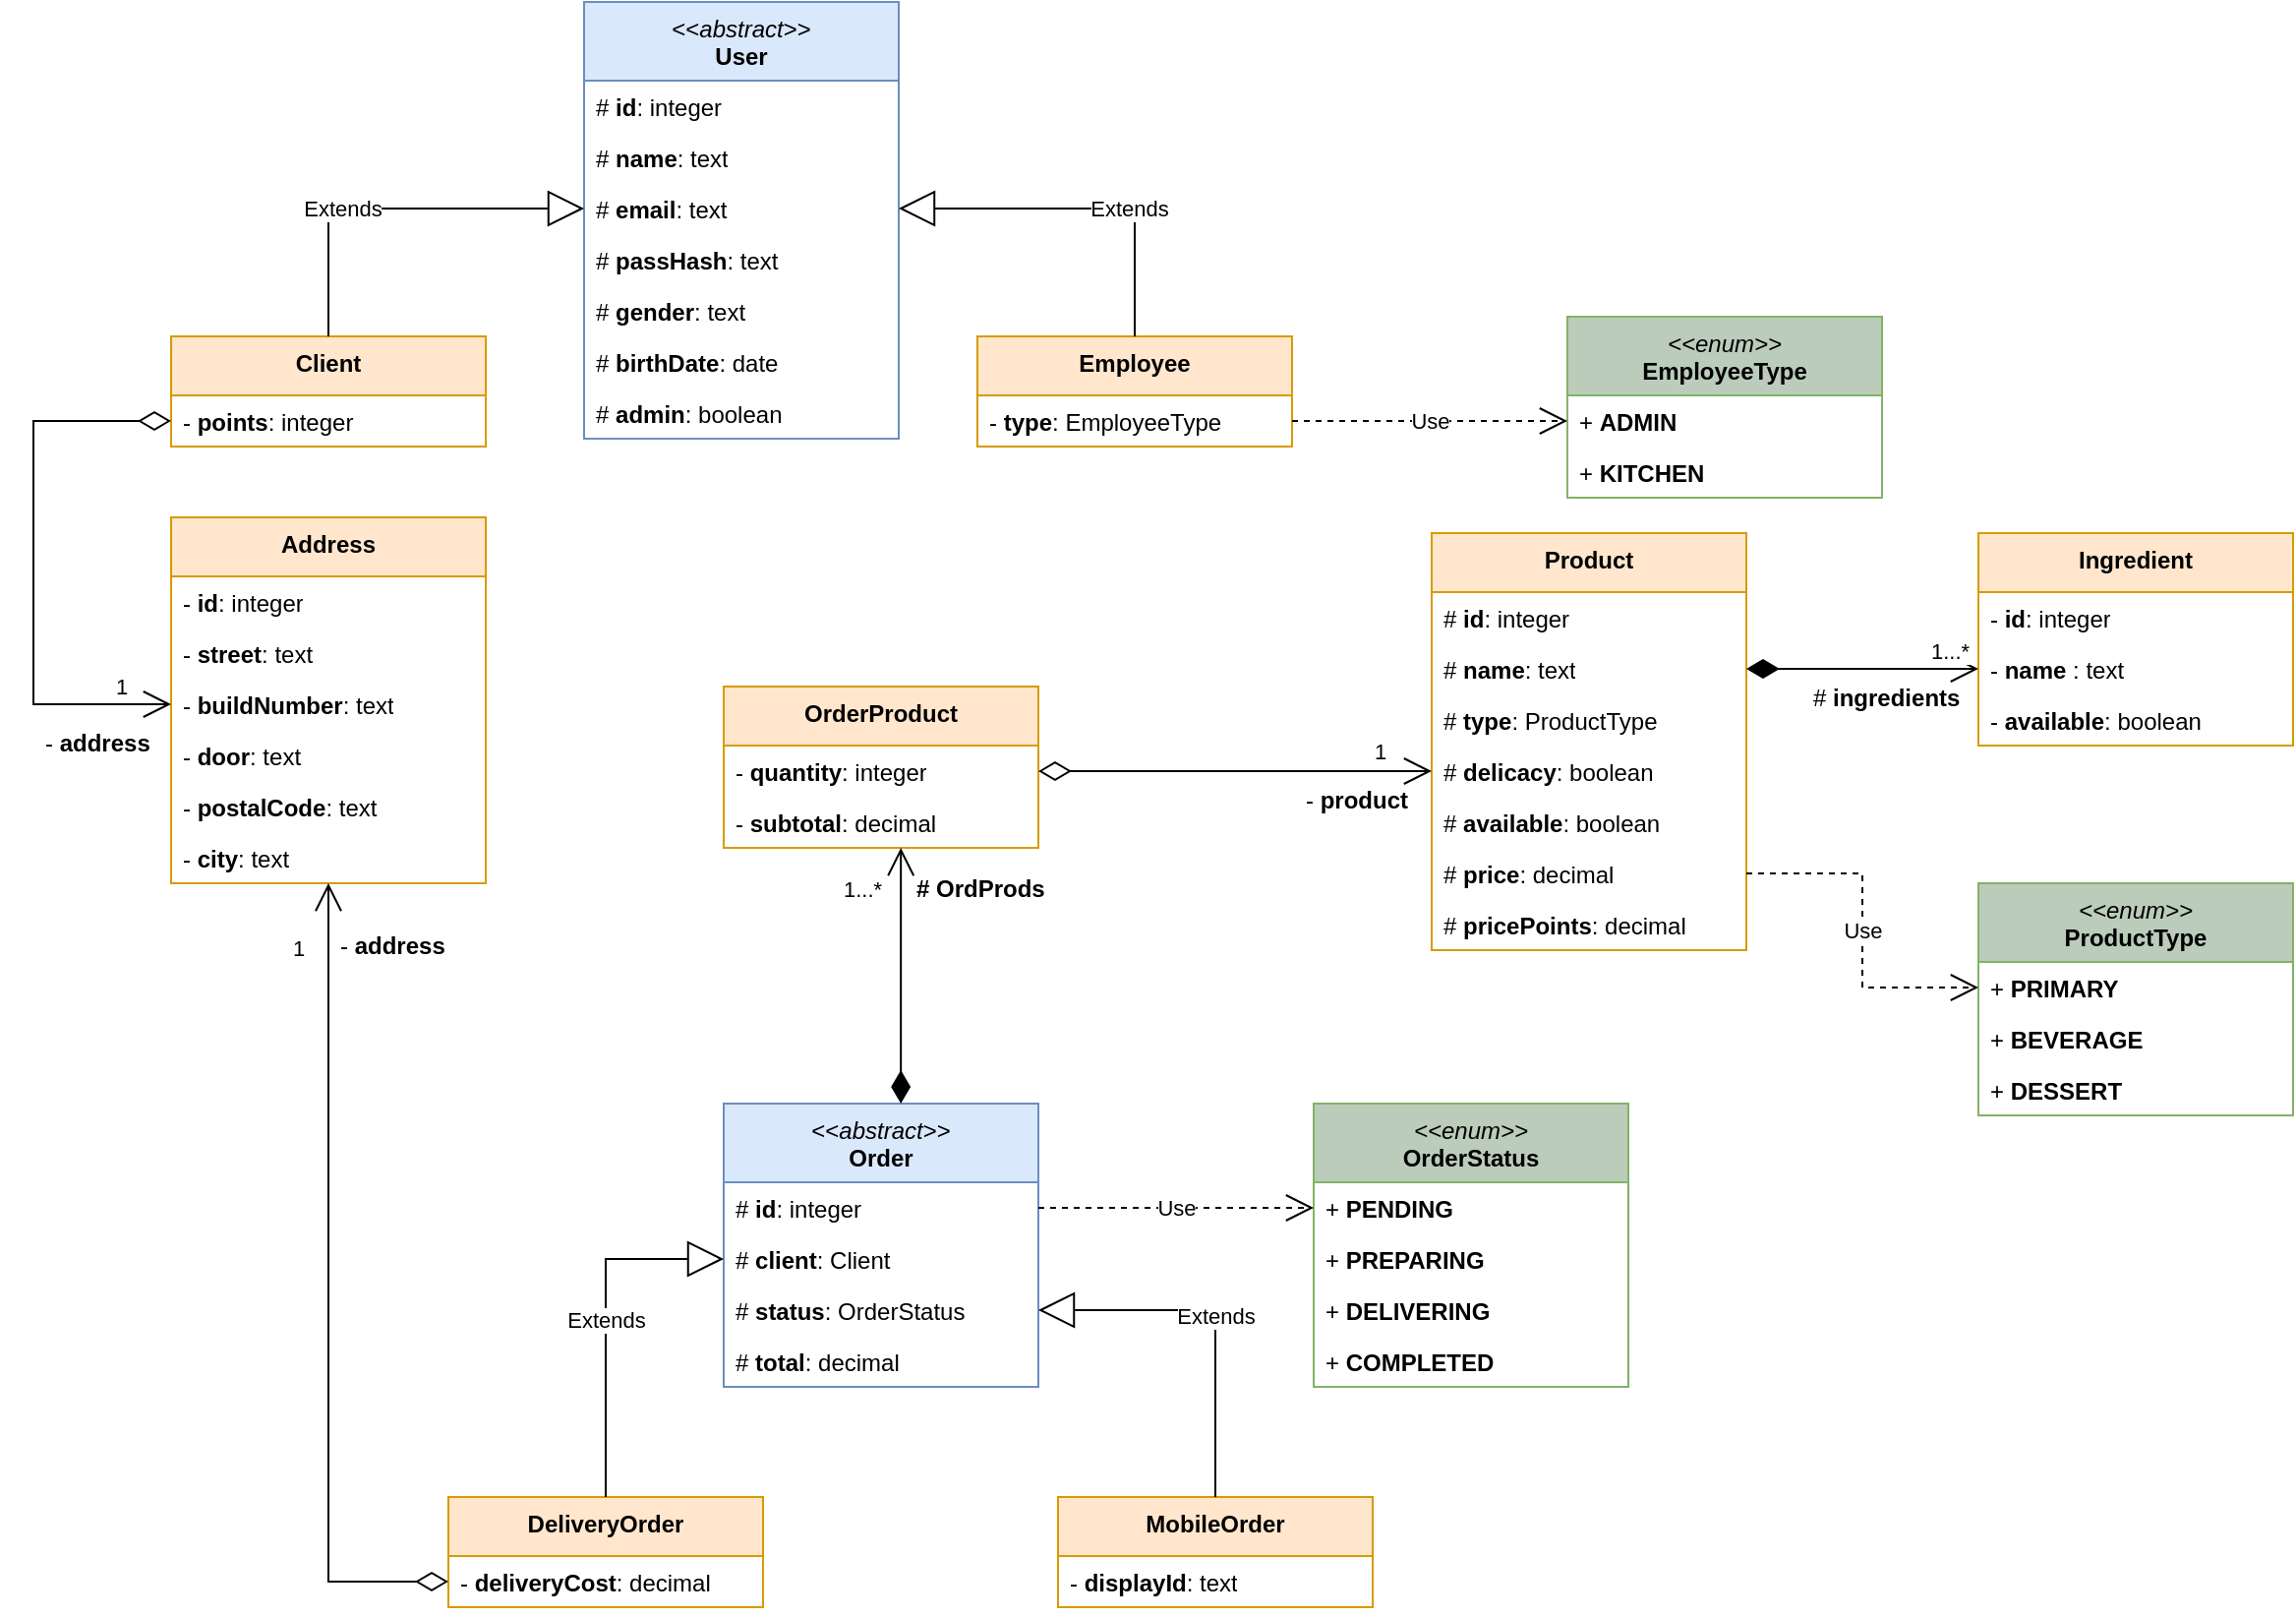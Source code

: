<mxfile version="24.1.0" type="device">
  <diagram id="C5RBs43oDa-KdzZeNtuy" name="Page-1">
    <mxGraphModel dx="1290" dy="621" grid="1" gridSize="10" guides="1" tooltips="1" connect="1" arrows="1" fold="1" page="1" pageScale="1" pageWidth="1169" pageHeight="827" math="0" shadow="0">
      <root>
        <mxCell id="WIyWlLk6GJQsqaUBKTNV-0" />
        <mxCell id="WIyWlLk6GJQsqaUBKTNV-1" parent="WIyWlLk6GJQsqaUBKTNV-0" />
        <mxCell id="2hOZYnIkmWvUZyr1aICL-4" value="&lt;div&gt;&lt;span style=&quot;font-weight: normal;&quot;&gt;&amp;lt;&amp;lt;&lt;i&gt;abstract&lt;/i&gt;&amp;gt;&amp;gt;&lt;/span&gt;&lt;/div&gt;User" style="swimlane;fontStyle=1;align=center;verticalAlign=top;childLayout=stackLayout;horizontal=1;startSize=40;horizontalStack=0;resizeParent=1;resizeParentMax=0;resizeLast=0;collapsible=1;marginBottom=0;whiteSpace=wrap;html=1;fillColor=#dae8fc;strokeColor=#6c8ebf;" parent="WIyWlLk6GJQsqaUBKTNV-1" vertex="1">
          <mxGeometry x="300" width="160" height="222" as="geometry">
            <mxRectangle x="70" y="-60" width="120" height="40" as="alternateBounds" />
          </mxGeometry>
        </mxCell>
        <mxCell id="2hOZYnIkmWvUZyr1aICL-5" value="#&amp;nbsp;&lt;b&gt;id&lt;/b&gt;: integer" style="text;strokeColor=none;fillColor=none;align=left;verticalAlign=top;spacingLeft=4;spacingRight=4;overflow=hidden;rotatable=0;points=[[0,0.5],[1,0.5]];portConstraint=eastwest;whiteSpace=wrap;html=1;" parent="2hOZYnIkmWvUZyr1aICL-4" vertex="1">
          <mxGeometry y="40" width="160" height="26" as="geometry" />
        </mxCell>
        <mxCell id="2hOZYnIkmWvUZyr1aICL-9" value="#&amp;nbsp;&lt;b&gt;name&lt;/b&gt;: text" style="text;strokeColor=none;fillColor=none;align=left;verticalAlign=top;spacingLeft=4;spacingRight=4;overflow=hidden;rotatable=0;points=[[0,0.5],[1,0.5]];portConstraint=eastwest;whiteSpace=wrap;html=1;" parent="2hOZYnIkmWvUZyr1aICL-4" vertex="1">
          <mxGeometry y="66" width="160" height="26" as="geometry" />
        </mxCell>
        <mxCell id="2hOZYnIkmWvUZyr1aICL-10" value="#&amp;nbsp;&lt;b&gt;email&lt;/b&gt;: text" style="text;strokeColor=none;fillColor=none;align=left;verticalAlign=top;spacingLeft=4;spacingRight=4;overflow=hidden;rotatable=0;points=[[0,0.5],[1,0.5]];portConstraint=eastwest;whiteSpace=wrap;html=1;" parent="2hOZYnIkmWvUZyr1aICL-4" vertex="1">
          <mxGeometry y="92" width="160" height="26" as="geometry" />
        </mxCell>
        <mxCell id="2hOZYnIkmWvUZyr1aICL-11" value="#&amp;nbsp;&lt;b&gt;passHash&lt;/b&gt;: text" style="text;strokeColor=none;fillColor=none;align=left;verticalAlign=top;spacingLeft=4;spacingRight=4;overflow=hidden;rotatable=0;points=[[0,0.5],[1,0.5]];portConstraint=eastwest;whiteSpace=wrap;html=1;" parent="2hOZYnIkmWvUZyr1aICL-4" vertex="1">
          <mxGeometry y="118" width="160" height="26" as="geometry" />
        </mxCell>
        <mxCell id="2hOZYnIkmWvUZyr1aICL-12" value="#&amp;nbsp;&lt;b&gt;gender&lt;/b&gt;: text" style="text;strokeColor=none;fillColor=none;align=left;verticalAlign=top;spacingLeft=4;spacingRight=4;overflow=hidden;rotatable=0;points=[[0,0.5],[1,0.5]];portConstraint=eastwest;whiteSpace=wrap;html=1;" parent="2hOZYnIkmWvUZyr1aICL-4" vertex="1">
          <mxGeometry y="144" width="160" height="26" as="geometry" />
        </mxCell>
        <mxCell id="2hOZYnIkmWvUZyr1aICL-13" value="#&amp;nbsp;&lt;b&gt;birthDate&lt;/b&gt;: date" style="text;strokeColor=none;fillColor=none;align=left;verticalAlign=top;spacingLeft=4;spacingRight=4;overflow=hidden;rotatable=0;points=[[0,0.5],[1,0.5]];portConstraint=eastwest;whiteSpace=wrap;html=1;" parent="2hOZYnIkmWvUZyr1aICL-4" vertex="1">
          <mxGeometry y="170" width="160" height="26" as="geometry" />
        </mxCell>
        <mxCell id="2hOZYnIkmWvUZyr1aICL-14" value="#&amp;nbsp;&lt;b&gt;admin&lt;/b&gt;: boolean" style="text;strokeColor=none;fillColor=none;align=left;verticalAlign=top;spacingLeft=4;spacingRight=4;overflow=hidden;rotatable=0;points=[[0,0.5],[1,0.5]];portConstraint=eastwest;whiteSpace=wrap;html=1;" parent="2hOZYnIkmWvUZyr1aICL-4" vertex="1">
          <mxGeometry y="196" width="160" height="26" as="geometry" />
        </mxCell>
        <mxCell id="2hOZYnIkmWvUZyr1aICL-19" value="Client" style="swimlane;fontStyle=1;align=center;verticalAlign=top;childLayout=stackLayout;horizontal=1;startSize=30;horizontalStack=0;resizeParent=1;resizeParentMax=0;resizeLast=0;collapsible=1;marginBottom=0;whiteSpace=wrap;html=1;fillColor=#ffe6cc;strokeColor=#d79b00;" parent="WIyWlLk6GJQsqaUBKTNV-1" vertex="1">
          <mxGeometry x="90" y="170" width="160" height="56" as="geometry">
            <mxRectangle x="-100" y="200" width="120" height="30" as="alternateBounds" />
          </mxGeometry>
        </mxCell>
        <mxCell id="2hOZYnIkmWvUZyr1aICL-20" value="-&amp;nbsp;&lt;b&gt;points&lt;/b&gt;: integer" style="text;strokeColor=none;fillColor=none;align=left;verticalAlign=top;spacingLeft=4;spacingRight=4;overflow=hidden;rotatable=0;points=[[0,0.5],[1,0.5]];portConstraint=eastwest;whiteSpace=wrap;html=1;" parent="2hOZYnIkmWvUZyr1aICL-19" vertex="1">
          <mxGeometry y="30" width="160" height="26" as="geometry" />
        </mxCell>
        <mxCell id="2hOZYnIkmWvUZyr1aICL-27" value="Employee" style="swimlane;fontStyle=1;align=center;verticalAlign=top;childLayout=stackLayout;horizontal=1;startSize=30;horizontalStack=0;resizeParent=1;resizeParentMax=0;resizeLast=0;collapsible=1;marginBottom=0;whiteSpace=wrap;html=1;fillColor=#ffe6cc;strokeColor=#d79b00;" parent="WIyWlLk6GJQsqaUBKTNV-1" vertex="1">
          <mxGeometry x="500" y="170" width="160" height="56" as="geometry">
            <mxRectangle x="240" y="200" width="120" height="30" as="alternateBounds" />
          </mxGeometry>
        </mxCell>
        <mxCell id="PKg8KI5Yht4Jjb5RhyWl-42" value="- &lt;b&gt;type&lt;/b&gt;: EmployeeType" style="text;strokeColor=none;fillColor=none;align=left;verticalAlign=top;spacingLeft=4;spacingRight=4;overflow=hidden;rotatable=0;points=[[0,0.5],[1,0.5]];portConstraint=eastwest;whiteSpace=wrap;html=1;" parent="2hOZYnIkmWvUZyr1aICL-27" vertex="1">
          <mxGeometry y="30" width="160" height="26" as="geometry" />
        </mxCell>
        <mxCell id="2hOZYnIkmWvUZyr1aICL-31" value="Extends" style="endArrow=block;endSize=16;endFill=0;html=1;rounded=0;exitX=0.5;exitY=0;exitDx=0;exitDy=0;entryX=0;entryY=0.5;entryDx=0;entryDy=0;" parent="WIyWlLk6GJQsqaUBKTNV-1" source="2hOZYnIkmWvUZyr1aICL-19" target="2hOZYnIkmWvUZyr1aICL-10" edge="1">
          <mxGeometry x="-0.265" width="160" relative="1" as="geometry">
            <mxPoint x="430" y="210" as="sourcePoint" />
            <mxPoint x="590" y="210" as="targetPoint" />
            <Array as="points">
              <mxPoint x="170" y="105" />
            </Array>
            <mxPoint as="offset" />
          </mxGeometry>
        </mxCell>
        <mxCell id="2hOZYnIkmWvUZyr1aICL-32" value="Extends" style="endArrow=block;endSize=16;endFill=0;html=1;rounded=0;exitX=0.5;exitY=0;exitDx=0;exitDy=0;entryX=1;entryY=0.5;entryDx=0;entryDy=0;" parent="WIyWlLk6GJQsqaUBKTNV-1" source="2hOZYnIkmWvUZyr1aICL-27" target="2hOZYnIkmWvUZyr1aICL-10" edge="1">
          <mxGeometry x="-0.265" width="160" relative="1" as="geometry">
            <mxPoint x="430" y="210" as="sourcePoint" />
            <mxPoint x="590" y="210" as="targetPoint" />
            <Array as="points">
              <mxPoint x="580" y="105" />
            </Array>
            <mxPoint as="offset" />
          </mxGeometry>
        </mxCell>
        <mxCell id="PKg8KI5Yht4Jjb5RhyWl-2" value="&lt;div&gt;&lt;i style=&quot;font-weight: normal;&quot;&gt;&amp;lt;&amp;lt;enum&amp;gt;&amp;gt;&lt;/i&gt;&lt;/div&gt;EmployeeType" style="swimlane;fontStyle=1;align=center;verticalAlign=top;childLayout=stackLayout;horizontal=1;startSize=40;horizontalStack=0;resizeParent=1;resizeParentMax=0;resizeLast=0;collapsible=1;marginBottom=0;whiteSpace=wrap;html=1;fillColor=#BBCCBA;strokeColor=#82b366;" parent="WIyWlLk6GJQsqaUBKTNV-1" vertex="1">
          <mxGeometry x="800" y="160" width="160" height="92" as="geometry" />
        </mxCell>
        <mxCell id="PKg8KI5Yht4Jjb5RhyWl-3" value="+ &lt;b&gt;ADMIN&lt;/b&gt;" style="text;strokeColor=none;fillColor=none;align=left;verticalAlign=top;spacingLeft=4;spacingRight=4;overflow=hidden;rotatable=0;points=[[0,0.5],[1,0.5]];portConstraint=eastwest;whiteSpace=wrap;html=1;" parent="PKg8KI5Yht4Jjb5RhyWl-2" vertex="1">
          <mxGeometry y="40" width="160" height="26" as="geometry" />
        </mxCell>
        <mxCell id="PKg8KI5Yht4Jjb5RhyWl-6" value="+ &lt;b&gt;KITCHEN&lt;/b&gt;" style="text;strokeColor=none;fillColor=none;align=left;verticalAlign=top;spacingLeft=4;spacingRight=4;overflow=hidden;rotatable=0;points=[[0,0.5],[1,0.5]];portConstraint=eastwest;whiteSpace=wrap;html=1;" parent="PKg8KI5Yht4Jjb5RhyWl-2" vertex="1">
          <mxGeometry y="66" width="160" height="26" as="geometry" />
        </mxCell>
        <mxCell id="PKg8KI5Yht4Jjb5RhyWl-11" value="&lt;div&gt;&lt;span style=&quot;font-weight: normal;&quot;&gt;&amp;lt;&amp;lt;&lt;i&gt;abstract&lt;/i&gt;&amp;gt;&amp;gt;&lt;/span&gt;&lt;/div&gt;Order" style="swimlane;fontStyle=1;align=center;verticalAlign=top;childLayout=stackLayout;horizontal=1;startSize=40;horizontalStack=0;resizeParent=1;resizeParentMax=0;resizeLast=0;collapsible=1;marginBottom=0;whiteSpace=wrap;html=1;fillColor=#dae8fc;strokeColor=#6c8ebf;" parent="WIyWlLk6GJQsqaUBKTNV-1" vertex="1">
          <mxGeometry x="371" y="560" width="160" height="144" as="geometry">
            <mxRectangle x="320" y="412" width="120" height="40" as="alternateBounds" />
          </mxGeometry>
        </mxCell>
        <mxCell id="PKg8KI5Yht4Jjb5RhyWl-12" value="#&amp;nbsp;&lt;b&gt;id&lt;/b&gt;: integer" style="text;strokeColor=none;fillColor=none;align=left;verticalAlign=top;spacingLeft=4;spacingRight=4;overflow=hidden;rotatable=0;points=[[0,0.5],[1,0.5]];portConstraint=eastwest;whiteSpace=wrap;html=1;" parent="PKg8KI5Yht4Jjb5RhyWl-11" vertex="1">
          <mxGeometry y="40" width="160" height="26" as="geometry" />
        </mxCell>
        <mxCell id="PKg8KI5Yht4Jjb5RhyWl-15" value="#&amp;nbsp;&lt;b&gt;client&lt;/b&gt;: Client" style="text;strokeColor=none;fillColor=none;align=left;verticalAlign=top;spacingLeft=4;spacingRight=4;overflow=hidden;rotatable=0;points=[[0,0.5],[1,0.5]];portConstraint=eastwest;whiteSpace=wrap;html=1;" parent="PKg8KI5Yht4Jjb5RhyWl-11" vertex="1">
          <mxGeometry y="66" width="160" height="26" as="geometry" />
        </mxCell>
        <mxCell id="PKg8KI5Yht4Jjb5RhyWl-18" value="#&amp;nbsp;&lt;b&gt;status&lt;/b&gt;: OrderStatus" style="text;strokeColor=none;fillColor=none;align=left;verticalAlign=top;spacingLeft=4;spacingRight=4;overflow=hidden;rotatable=0;points=[[0,0.5],[1,0.5]];portConstraint=eastwest;whiteSpace=wrap;html=1;" parent="PKg8KI5Yht4Jjb5RhyWl-11" vertex="1">
          <mxGeometry y="92" width="160" height="26" as="geometry" />
        </mxCell>
        <mxCell id="PKg8KI5Yht4Jjb5RhyWl-26" value="#&amp;nbsp;&lt;b&gt;total&lt;/b&gt;: decimal" style="text;strokeColor=none;fillColor=none;align=left;verticalAlign=top;spacingLeft=4;spacingRight=4;overflow=hidden;rotatable=0;points=[[0,0.5],[1,0.5]];portConstraint=eastwest;whiteSpace=wrap;html=1;" parent="PKg8KI5Yht4Jjb5RhyWl-11" vertex="1">
          <mxGeometry y="118" width="160" height="26" as="geometry" />
        </mxCell>
        <mxCell id="PKg8KI5Yht4Jjb5RhyWl-19" value="&lt;div&gt;&lt;i style=&quot;font-weight: normal;&quot;&gt;&amp;lt;&amp;lt;enum&amp;gt;&amp;gt;&lt;/i&gt;&lt;/div&gt;OrderStatus" style="swimlane;fontStyle=1;align=center;verticalAlign=top;childLayout=stackLayout;horizontal=1;startSize=40;horizontalStack=0;resizeParent=1;resizeParentMax=0;resizeLast=0;collapsible=1;marginBottom=0;whiteSpace=wrap;html=1;fillColor=#BBCCBA;strokeColor=#82b366;" parent="WIyWlLk6GJQsqaUBKTNV-1" vertex="1">
          <mxGeometry x="671" y="560" width="160" height="144" as="geometry" />
        </mxCell>
        <mxCell id="PKg8KI5Yht4Jjb5RhyWl-20" value="+ &lt;b&gt;PENDING&lt;/b&gt;" style="text;strokeColor=none;fillColor=none;align=left;verticalAlign=top;spacingLeft=4;spacingRight=4;overflow=hidden;rotatable=0;points=[[0,0.5],[1,0.5]];portConstraint=eastwest;whiteSpace=wrap;html=1;" parent="PKg8KI5Yht4Jjb5RhyWl-19" vertex="1">
          <mxGeometry y="40" width="160" height="26" as="geometry" />
        </mxCell>
        <mxCell id="PKg8KI5Yht4Jjb5RhyWl-21" value="+ &lt;b&gt;PREPARING&lt;/b&gt;" style="text;strokeColor=none;fillColor=none;align=left;verticalAlign=top;spacingLeft=4;spacingRight=4;overflow=hidden;rotatable=0;points=[[0,0.5],[1,0.5]];portConstraint=eastwest;whiteSpace=wrap;html=1;" parent="PKg8KI5Yht4Jjb5RhyWl-19" vertex="1">
          <mxGeometry y="66" width="160" height="26" as="geometry" />
        </mxCell>
        <mxCell id="F8GjpOOxUsqV4tOaGiE_-0" value="+ &lt;b&gt;DELIVERING&lt;/b&gt;" style="text;strokeColor=none;fillColor=none;align=left;verticalAlign=top;spacingLeft=4;spacingRight=4;overflow=hidden;rotatable=0;points=[[0,0.5],[1,0.5]];portConstraint=eastwest;whiteSpace=wrap;html=1;" parent="PKg8KI5Yht4Jjb5RhyWl-19" vertex="1">
          <mxGeometry y="92" width="160" height="26" as="geometry" />
        </mxCell>
        <mxCell id="F8GjpOOxUsqV4tOaGiE_-1" value="+ &lt;b&gt;COMPLETED&lt;/b&gt;" style="text;strokeColor=none;fillColor=none;align=left;verticalAlign=top;spacingLeft=4;spacingRight=4;overflow=hidden;rotatable=0;points=[[0,0.5],[1,0.5]];portConstraint=eastwest;whiteSpace=wrap;html=1;" parent="PKg8KI5Yht4Jjb5RhyWl-19" vertex="1">
          <mxGeometry y="118" width="160" height="26" as="geometry" />
        </mxCell>
        <mxCell id="PKg8KI5Yht4Jjb5RhyWl-22" value="Address" style="swimlane;fontStyle=1;align=center;verticalAlign=top;childLayout=stackLayout;horizontal=1;startSize=30;horizontalStack=0;resizeParent=1;resizeParentMax=0;resizeLast=0;collapsible=1;marginBottom=0;whiteSpace=wrap;html=1;fillColor=#ffe6cc;strokeColor=#d79b00;" parent="WIyWlLk6GJQsqaUBKTNV-1" vertex="1">
          <mxGeometry x="90" y="262" width="160" height="186" as="geometry">
            <mxRectangle x="-100" y="470" width="120" height="30" as="alternateBounds" />
          </mxGeometry>
        </mxCell>
        <mxCell id="PKg8KI5Yht4Jjb5RhyWl-59" value="- &lt;b&gt;id&lt;/b&gt;: integer" style="text;strokeColor=none;fillColor=none;align=left;verticalAlign=top;spacingLeft=4;spacingRight=4;overflow=hidden;rotatable=0;points=[[0,0.5],[1,0.5]];portConstraint=eastwest;whiteSpace=wrap;html=1;" parent="PKg8KI5Yht4Jjb5RhyWl-22" vertex="1">
          <mxGeometry y="30" width="160" height="26" as="geometry" />
        </mxCell>
        <mxCell id="PKg8KI5Yht4Jjb5RhyWl-23" value="- &lt;b&gt;street&lt;/b&gt;: text&lt;div&gt;&lt;br&gt;&lt;/div&gt;" style="text;strokeColor=none;fillColor=none;align=left;verticalAlign=top;spacingLeft=4;spacingRight=4;overflow=hidden;rotatable=0;points=[[0,0.5],[1,0.5]];portConstraint=eastwest;whiteSpace=wrap;html=1;" parent="PKg8KI5Yht4Jjb5RhyWl-22" vertex="1">
          <mxGeometry y="56" width="160" height="26" as="geometry" />
        </mxCell>
        <mxCell id="PKg8KI5Yht4Jjb5RhyWl-36" value="- &lt;b&gt;buildNumber&lt;/b&gt;: text" style="text;strokeColor=none;fillColor=none;align=left;verticalAlign=top;spacingLeft=4;spacingRight=4;overflow=hidden;rotatable=0;points=[[0,0.5],[1,0.5]];portConstraint=eastwest;whiteSpace=wrap;html=1;" parent="PKg8KI5Yht4Jjb5RhyWl-22" vertex="1">
          <mxGeometry y="82" width="160" height="26" as="geometry" />
        </mxCell>
        <mxCell id="PKg8KI5Yht4Jjb5RhyWl-37" value="- &lt;b&gt;door&lt;/b&gt;: text" style="text;strokeColor=none;fillColor=none;align=left;verticalAlign=top;spacingLeft=4;spacingRight=4;overflow=hidden;rotatable=0;points=[[0,0.5],[1,0.5]];portConstraint=eastwest;whiteSpace=wrap;html=1;" parent="PKg8KI5Yht4Jjb5RhyWl-22" vertex="1">
          <mxGeometry y="108" width="160" height="26" as="geometry" />
        </mxCell>
        <mxCell id="PKg8KI5Yht4Jjb5RhyWl-38" value="- &lt;b&gt;postalCode&lt;/b&gt;: text" style="text;strokeColor=none;fillColor=none;align=left;verticalAlign=top;spacingLeft=4;spacingRight=4;overflow=hidden;rotatable=0;points=[[0,0.5],[1,0.5]];portConstraint=eastwest;whiteSpace=wrap;html=1;" parent="PKg8KI5Yht4Jjb5RhyWl-22" vertex="1">
          <mxGeometry y="134" width="160" height="26" as="geometry" />
        </mxCell>
        <mxCell id="PKg8KI5Yht4Jjb5RhyWl-39" value="- &lt;b&gt;city&lt;/b&gt;: text" style="text;strokeColor=none;fillColor=none;align=left;verticalAlign=top;spacingLeft=4;spacingRight=4;overflow=hidden;rotatable=0;points=[[0,0.5],[1,0.5]];portConstraint=eastwest;whiteSpace=wrap;html=1;" parent="PKg8KI5Yht4Jjb5RhyWl-22" vertex="1">
          <mxGeometry y="160" width="160" height="26" as="geometry" />
        </mxCell>
        <mxCell id="PKg8KI5Yht4Jjb5RhyWl-27" value="MobileOrder" style="swimlane;fontStyle=1;align=center;verticalAlign=top;childLayout=stackLayout;horizontal=1;startSize=30;horizontalStack=0;resizeParent=1;resizeParentMax=0;resizeLast=0;collapsible=1;marginBottom=0;whiteSpace=wrap;html=1;fillColor=#ffe6cc;strokeColor=#d79b00;" parent="WIyWlLk6GJQsqaUBKTNV-1" vertex="1">
          <mxGeometry x="541" y="760" width="160" height="56" as="geometry">
            <mxRectangle x="240" y="236" width="120" height="30" as="alternateBounds" />
          </mxGeometry>
        </mxCell>
        <mxCell id="PKg8KI5Yht4Jjb5RhyWl-28" value="- &lt;b&gt;displayId&lt;/b&gt;: text" style="text;strokeColor=none;fillColor=none;align=left;verticalAlign=top;spacingLeft=4;spacingRight=4;overflow=hidden;rotatable=0;points=[[0,0.5],[1,0.5]];portConstraint=eastwest;whiteSpace=wrap;html=1;" parent="PKg8KI5Yht4Jjb5RhyWl-27" vertex="1">
          <mxGeometry y="30" width="160" height="26" as="geometry" />
        </mxCell>
        <mxCell id="PKg8KI5Yht4Jjb5RhyWl-31" value="DeliveryOrder" style="swimlane;fontStyle=1;align=center;verticalAlign=top;childLayout=stackLayout;horizontal=1;startSize=30;horizontalStack=0;resizeParent=1;resizeParentMax=0;resizeLast=0;collapsible=1;marginBottom=0;whiteSpace=wrap;html=1;fillColor=#ffe6cc;strokeColor=#d79b00;" parent="WIyWlLk6GJQsqaUBKTNV-1" vertex="1">
          <mxGeometry x="231" y="760" width="160" height="56" as="geometry">
            <mxRectangle x="240" y="236" width="120" height="30" as="alternateBounds" />
          </mxGeometry>
        </mxCell>
        <mxCell id="PKg8KI5Yht4Jjb5RhyWl-35" value="- &lt;b&gt;deliveryCost&lt;/b&gt;: decimal" style="text;strokeColor=none;fillColor=none;align=left;verticalAlign=top;spacingLeft=4;spacingRight=4;overflow=hidden;rotatable=0;points=[[0,0.5],[1,0.5]];portConstraint=eastwest;whiteSpace=wrap;html=1;" parent="PKg8KI5Yht4Jjb5RhyWl-31" vertex="1">
          <mxGeometry y="30" width="160" height="26" as="geometry" />
        </mxCell>
        <mxCell id="PKg8KI5Yht4Jjb5RhyWl-45" value="Extends" style="endArrow=block;endSize=16;endFill=0;html=1;rounded=0;exitX=0.5;exitY=0;exitDx=0;exitDy=0;entryX=0;entryY=0.5;entryDx=0;entryDy=0;" parent="WIyWlLk6GJQsqaUBKTNV-1" source="PKg8KI5Yht4Jjb5RhyWl-31" target="PKg8KI5Yht4Jjb5RhyWl-15" edge="1">
          <mxGeometry width="160" relative="1" as="geometry">
            <mxPoint x="281" y="700" as="sourcePoint" />
            <mxPoint x="441" y="700" as="targetPoint" />
            <Array as="points">
              <mxPoint x="311" y="639" />
            </Array>
          </mxGeometry>
        </mxCell>
        <mxCell id="PKg8KI5Yht4Jjb5RhyWl-46" value="Extends" style="endArrow=block;endSize=16;endFill=0;html=1;rounded=0;exitX=0.5;exitY=0;exitDx=0;exitDy=0;entryX=1;entryY=0.5;entryDx=0;entryDy=0;" parent="WIyWlLk6GJQsqaUBKTNV-1" source="PKg8KI5Yht4Jjb5RhyWl-27" target="PKg8KI5Yht4Jjb5RhyWl-18" edge="1">
          <mxGeometry width="160" relative="1" as="geometry">
            <mxPoint x="281" y="700" as="sourcePoint" />
            <mxPoint x="441" y="700" as="targetPoint" />
            <Array as="points">
              <mxPoint x="621" y="665" />
            </Array>
          </mxGeometry>
        </mxCell>
        <mxCell id="PKg8KI5Yht4Jjb5RhyWl-47" value="Use" style="endArrow=open;endSize=12;dashed=1;html=1;rounded=0;entryX=0;entryY=0.5;entryDx=0;entryDy=0;exitX=1;exitY=0.5;exitDx=0;exitDy=0;" parent="WIyWlLk6GJQsqaUBKTNV-1" source="PKg8KI5Yht4Jjb5RhyWl-12" target="PKg8KI5Yht4Jjb5RhyWl-20" edge="1">
          <mxGeometry width="160" relative="1" as="geometry">
            <mxPoint x="381" y="580" as="sourcePoint" />
            <mxPoint x="541" y="580" as="targetPoint" />
          </mxGeometry>
        </mxCell>
        <mxCell id="PKg8KI5Yht4Jjb5RhyWl-48" value="Use" style="endArrow=open;endSize=12;dashed=1;html=1;rounded=0;exitX=1;exitY=0.5;exitDx=0;exitDy=0;entryX=0;entryY=0.5;entryDx=0;entryDy=0;" parent="WIyWlLk6GJQsqaUBKTNV-1" source="PKg8KI5Yht4Jjb5RhyWl-42" target="PKg8KI5Yht4Jjb5RhyWl-3" edge="1">
          <mxGeometry width="160" relative="1" as="geometry">
            <mxPoint x="240" y="300" as="sourcePoint" />
            <mxPoint x="400" y="300" as="targetPoint" />
          </mxGeometry>
        </mxCell>
        <mxCell id="PKg8KI5Yht4Jjb5RhyWl-51" value="Product" style="swimlane;fontStyle=1;align=center;verticalAlign=top;childLayout=stackLayout;horizontal=1;startSize=30;horizontalStack=0;resizeParent=1;resizeParentMax=0;resizeLast=0;collapsible=1;marginBottom=0;whiteSpace=wrap;html=1;fillColor=#ffe6cc;strokeColor=#d79b00;" parent="WIyWlLk6GJQsqaUBKTNV-1" vertex="1">
          <mxGeometry x="731" y="270" width="160" height="212" as="geometry">
            <mxRectangle x="540" y="310" width="120" height="30" as="alternateBounds" />
          </mxGeometry>
        </mxCell>
        <mxCell id="PKg8KI5Yht4Jjb5RhyWl-52" value="# &lt;b&gt;id&lt;/b&gt;: integer" style="text;strokeColor=none;fillColor=none;align=left;verticalAlign=top;spacingLeft=4;spacingRight=4;overflow=hidden;rotatable=0;points=[[0,0.5],[1,0.5]];portConstraint=eastwest;whiteSpace=wrap;html=1;" parent="PKg8KI5Yht4Jjb5RhyWl-51" vertex="1">
          <mxGeometry y="30" width="160" height="26" as="geometry" />
        </mxCell>
        <mxCell id="PKg8KI5Yht4Jjb5RhyWl-60" value="# &lt;b&gt;name&lt;/b&gt;: text" style="text;strokeColor=none;fillColor=none;align=left;verticalAlign=top;spacingLeft=4;spacingRight=4;overflow=hidden;rotatable=0;points=[[0,0.5],[1,0.5]];portConstraint=eastwest;whiteSpace=wrap;html=1;" parent="PKg8KI5Yht4Jjb5RhyWl-51" vertex="1">
          <mxGeometry y="56" width="160" height="26" as="geometry" />
        </mxCell>
        <mxCell id="PKg8KI5Yht4Jjb5RhyWl-61" value="# &lt;b&gt;type&lt;/b&gt;: ProductType" style="text;strokeColor=none;fillColor=none;align=left;verticalAlign=top;spacingLeft=4;spacingRight=4;overflow=hidden;rotatable=0;points=[[0,0.5],[1,0.5]];portConstraint=eastwest;whiteSpace=wrap;html=1;" parent="PKg8KI5Yht4Jjb5RhyWl-51" vertex="1">
          <mxGeometry y="82" width="160" height="26" as="geometry" />
        </mxCell>
        <mxCell id="PKg8KI5Yht4Jjb5RhyWl-65" value="# &lt;b&gt;delicacy&lt;/b&gt;: boolean" style="text;strokeColor=none;fillColor=none;align=left;verticalAlign=top;spacingLeft=4;spacingRight=4;overflow=hidden;rotatable=0;points=[[0,0.5],[1,0.5]];portConstraint=eastwest;whiteSpace=wrap;html=1;" parent="PKg8KI5Yht4Jjb5RhyWl-51" vertex="1">
          <mxGeometry y="108" width="160" height="26" as="geometry" />
        </mxCell>
        <mxCell id="PKg8KI5Yht4Jjb5RhyWl-62" value="# &lt;b&gt;available&lt;/b&gt;: boolean" style="text;strokeColor=none;fillColor=none;align=left;verticalAlign=top;spacingLeft=4;spacingRight=4;overflow=hidden;rotatable=0;points=[[0,0.5],[1,0.5]];portConstraint=eastwest;whiteSpace=wrap;html=1;" parent="PKg8KI5Yht4Jjb5RhyWl-51" vertex="1">
          <mxGeometry y="134" width="160" height="26" as="geometry" />
        </mxCell>
        <mxCell id="PKg8KI5Yht4Jjb5RhyWl-63" value="# &lt;b&gt;price&lt;/b&gt;: decimal" style="text;strokeColor=none;fillColor=none;align=left;verticalAlign=top;spacingLeft=4;spacingRight=4;overflow=hidden;rotatable=0;points=[[0,0.5],[1,0.5]];portConstraint=eastwest;whiteSpace=wrap;html=1;" parent="PKg8KI5Yht4Jjb5RhyWl-51" vertex="1">
          <mxGeometry y="160" width="160" height="26" as="geometry" />
        </mxCell>
        <mxCell id="PKg8KI5Yht4Jjb5RhyWl-64" value="# &lt;b&gt;pricePoints&lt;/b&gt;: decimal" style="text;strokeColor=none;fillColor=none;align=left;verticalAlign=top;spacingLeft=4;spacingRight=4;overflow=hidden;rotatable=0;points=[[0,0.5],[1,0.5]];portConstraint=eastwest;whiteSpace=wrap;html=1;" parent="PKg8KI5Yht4Jjb5RhyWl-51" vertex="1">
          <mxGeometry y="186" width="160" height="26" as="geometry" />
        </mxCell>
        <mxCell id="PKg8KI5Yht4Jjb5RhyWl-66" value="OrderProduct" style="swimlane;fontStyle=1;align=center;verticalAlign=top;childLayout=stackLayout;horizontal=1;startSize=30;horizontalStack=0;resizeParent=1;resizeParentMax=0;resizeLast=0;collapsible=1;marginBottom=0;whiteSpace=wrap;html=1;fillColor=#ffe6cc;strokeColor=#d79b00;" parent="WIyWlLk6GJQsqaUBKTNV-1" vertex="1">
          <mxGeometry x="371" y="348" width="160" height="82" as="geometry">
            <mxRectangle x="260" y="320" width="120" height="30" as="alternateBounds" />
          </mxGeometry>
        </mxCell>
        <mxCell id="PKg8KI5Yht4Jjb5RhyWl-70" value="- &lt;b&gt;quantity&lt;/b&gt;: integer" style="text;strokeColor=none;fillColor=none;align=left;verticalAlign=top;spacingLeft=4;spacingRight=4;overflow=hidden;rotatable=0;points=[[0,0.5],[1,0.5]];portConstraint=eastwest;whiteSpace=wrap;html=1;" parent="PKg8KI5Yht4Jjb5RhyWl-66" vertex="1">
          <mxGeometry y="30" width="160" height="26" as="geometry" />
        </mxCell>
        <mxCell id="PKg8KI5Yht4Jjb5RhyWl-71" value="- &lt;b&gt;subtotal&lt;/b&gt;: decimal" style="text;strokeColor=none;fillColor=none;align=left;verticalAlign=top;spacingLeft=4;spacingRight=4;overflow=hidden;rotatable=0;points=[[0,0.5],[1,0.5]];portConstraint=eastwest;whiteSpace=wrap;html=1;" parent="PKg8KI5Yht4Jjb5RhyWl-66" vertex="1">
          <mxGeometry y="56" width="160" height="26" as="geometry" />
        </mxCell>
        <mxCell id="PKg8KI5Yht4Jjb5RhyWl-72" value="- &lt;b&gt;address&lt;/b&gt;" style="text;strokeColor=none;fillColor=none;align=left;verticalAlign=top;spacingLeft=4;spacingRight=4;overflow=hidden;rotatable=0;points=[[0,0.5],[1,0.5]];portConstraint=eastwest;whiteSpace=wrap;html=1;" parent="WIyWlLk6GJQsqaUBKTNV-1" vertex="1">
          <mxGeometry x="20" y="363" width="70" height="26" as="geometry" />
        </mxCell>
        <mxCell id="PKg8KI5Yht4Jjb5RhyWl-73" value="- &lt;b&gt;address&lt;/b&gt;" style="text;strokeColor=none;fillColor=none;align=left;verticalAlign=top;spacingLeft=4;spacingRight=4;overflow=hidden;rotatable=0;points=[[0,0.5],[1,0.5]];portConstraint=eastwest;whiteSpace=wrap;html=1;" parent="WIyWlLk6GJQsqaUBKTNV-1" vertex="1">
          <mxGeometry x="170" y="466" width="70" height="26" as="geometry" />
        </mxCell>
        <mxCell id="PKg8KI5Yht4Jjb5RhyWl-67" value="- &lt;b&gt;product&lt;/b&gt;" style="text;strokeColor=none;fillColor=none;align=left;verticalAlign=top;spacingLeft=4;spacingRight=4;overflow=hidden;rotatable=0;points=[[0,0.5],[1,0.5]];portConstraint=eastwest;whiteSpace=wrap;html=1;" parent="WIyWlLk6GJQsqaUBKTNV-1" vertex="1">
          <mxGeometry x="661" y="392" width="70" height="26" as="geometry" />
        </mxCell>
        <mxCell id="PKg8KI5Yht4Jjb5RhyWl-78" value="&lt;b&gt;# OrdProds&lt;/b&gt;" style="text;strokeColor=none;fillColor=none;align=left;verticalAlign=top;spacingLeft=4;spacingRight=4;overflow=hidden;rotatable=0;points=[[0,0.5],[1,0.5]];portConstraint=eastwest;whiteSpace=wrap;html=1;" parent="WIyWlLk6GJQsqaUBKTNV-1" vertex="1">
          <mxGeometry x="463" y="437" width="80" height="26" as="geometry" />
        </mxCell>
        <mxCell id="PKg8KI5Yht4Jjb5RhyWl-81" value="1...*" style="endArrow=open;html=1;endSize=12;startArrow=diamondThin;startSize=14;startFill=1;edgeStyle=orthogonalEdgeStyle;align=left;verticalAlign=bottom;rounded=0;entryX=0.563;entryY=1;entryDx=0;entryDy=0;entryPerimeter=0;exitX=0.563;exitY=0;exitDx=0;exitDy=0;exitPerimeter=0;" parent="WIyWlLk6GJQsqaUBKTNV-1" source="PKg8KI5Yht4Jjb5RhyWl-11" target="PKg8KI5Yht4Jjb5RhyWl-71" edge="1">
          <mxGeometry x="0.538" y="31" relative="1" as="geometry">
            <mxPoint x="391" y="480" as="sourcePoint" />
            <mxPoint x="551" y="480" as="targetPoint" />
            <mxPoint as="offset" />
          </mxGeometry>
        </mxCell>
        <mxCell id="PKg8KI5Yht4Jjb5RhyWl-82" value="1" style="endArrow=open;html=1;endSize=12;startArrow=diamondThin;startSize=14;startFill=0;edgeStyle=orthogonalEdgeStyle;align=left;verticalAlign=bottom;rounded=0;entryX=0.5;entryY=1;entryDx=0;entryDy=0;exitX=0;exitY=0.5;exitDx=0;exitDy=0;" parent="WIyWlLk6GJQsqaUBKTNV-1" source="PKg8KI5Yht4Jjb5RhyWl-35" target="PKg8KI5Yht4Jjb5RhyWl-22" edge="1">
          <mxGeometry x="0.798" y="20" relative="1" as="geometry">
            <mxPoint x="-40" y="860" as="sourcePoint" />
            <mxPoint x="170" y="800" as="targetPoint" />
            <mxPoint as="offset" />
          </mxGeometry>
        </mxCell>
        <mxCell id="PKg8KI5Yht4Jjb5RhyWl-83" value="1" style="endArrow=open;html=1;endSize=12;startArrow=diamondThin;startSize=14;startFill=0;edgeStyle=orthogonalEdgeStyle;align=left;verticalAlign=bottom;rounded=0;exitX=0;exitY=0.5;exitDx=0;exitDy=0;entryX=0;entryY=0.5;entryDx=0;entryDy=0;" parent="WIyWlLk6GJQsqaUBKTNV-1" source="2hOZYnIkmWvUZyr1aICL-20" target="PKg8KI5Yht4Jjb5RhyWl-36" edge="1">
          <mxGeometry x="0.789" relative="1" as="geometry">
            <mxPoint x="60" y="410" as="sourcePoint" />
            <mxPoint x="80" y="360" as="targetPoint" />
            <Array as="points">
              <mxPoint x="20" y="213" />
              <mxPoint x="20" y="357" />
            </Array>
            <mxPoint as="offset" />
          </mxGeometry>
        </mxCell>
        <mxCell id="PKg8KI5Yht4Jjb5RhyWl-84" value="Ingredient" style="swimlane;fontStyle=1;align=center;verticalAlign=top;childLayout=stackLayout;horizontal=1;startSize=30;horizontalStack=0;resizeParent=1;resizeParentMax=0;resizeLast=0;collapsible=1;marginBottom=0;whiteSpace=wrap;html=1;fillColor=#ffe6cc;strokeColor=#d79b00;" parent="WIyWlLk6GJQsqaUBKTNV-1" vertex="1">
          <mxGeometry x="1009" y="270" width="160" height="108" as="geometry">
            <mxRectangle x="780" y="310" width="120" height="30" as="alternateBounds" />
          </mxGeometry>
        </mxCell>
        <mxCell id="PKg8KI5Yht4Jjb5RhyWl-89" value="- &lt;b&gt;id&lt;/b&gt;: integer" style="text;strokeColor=none;fillColor=none;align=left;verticalAlign=top;spacingLeft=4;spacingRight=4;overflow=hidden;rotatable=0;points=[[0,0.5],[1,0.5]];portConstraint=eastwest;whiteSpace=wrap;html=1;" parent="PKg8KI5Yht4Jjb5RhyWl-84" vertex="1">
          <mxGeometry y="30" width="160" height="26" as="geometry" />
        </mxCell>
        <mxCell id="PKg8KI5Yht4Jjb5RhyWl-85" value="- &lt;b&gt;name&lt;/b&gt; : text" style="text;strokeColor=none;fillColor=none;align=left;verticalAlign=top;spacingLeft=4;spacingRight=4;overflow=hidden;rotatable=0;points=[[0,0.5],[1,0.5]];portConstraint=eastwest;whiteSpace=wrap;html=1;" parent="PKg8KI5Yht4Jjb5RhyWl-84" vertex="1">
          <mxGeometry y="56" width="160" height="26" as="geometry" />
        </mxCell>
        <mxCell id="PKg8KI5Yht4Jjb5RhyWl-88" value="- &lt;b&gt;available&lt;/b&gt;: boolean" style="text;strokeColor=none;fillColor=none;align=left;verticalAlign=top;spacingLeft=4;spacingRight=4;overflow=hidden;rotatable=0;points=[[0,0.5],[1,0.5]];portConstraint=eastwest;whiteSpace=wrap;html=1;" parent="PKg8KI5Yht4Jjb5RhyWl-84" vertex="1">
          <mxGeometry y="82" width="160" height="26" as="geometry" />
        </mxCell>
        <mxCell id="PKg8KI5Yht4Jjb5RhyWl-90" value="1...*" style="endArrow=open;html=1;endSize=12;startArrow=diamondThin;startSize=14;startFill=1;edgeStyle=orthogonalEdgeStyle;align=left;verticalAlign=bottom;rounded=0;exitX=1;exitY=0.5;exitDx=0;exitDy=0;entryX=0;entryY=0.5;entryDx=0;entryDy=0;" parent="WIyWlLk6GJQsqaUBKTNV-1" source="PKg8KI5Yht4Jjb5RhyWl-60" target="PKg8KI5Yht4Jjb5RhyWl-85" edge="1">
          <mxGeometry x="0.556" relative="1" as="geometry">
            <mxPoint x="771" y="380" as="sourcePoint" />
            <mxPoint x="931" y="380" as="targetPoint" />
            <Array as="points">
              <mxPoint x="931" y="339" />
              <mxPoint x="931" y="339" />
            </Array>
            <mxPoint as="offset" />
          </mxGeometry>
        </mxCell>
        <mxCell id="PKg8KI5Yht4Jjb5RhyWl-91" value="# &lt;b&gt;ingredients&lt;/b&gt;" style="text;strokeColor=none;fillColor=none;align=left;verticalAlign=top;spacingLeft=4;spacingRight=4;overflow=hidden;rotatable=0;points=[[0,0.5],[1,0.5]];portConstraint=eastwest;whiteSpace=wrap;html=1;" parent="WIyWlLk6GJQsqaUBKTNV-1" vertex="1">
          <mxGeometry x="919" y="340" width="100" height="26" as="geometry" />
        </mxCell>
        <mxCell id="PKg8KI5Yht4Jjb5RhyWl-95" value="&lt;div&gt;&lt;i style=&quot;font-weight: normal;&quot;&gt;&amp;lt;&amp;lt;enum&amp;gt;&amp;gt;&lt;/i&gt;&lt;/div&gt;&lt;div&gt;ProductType&lt;/div&gt;" style="swimlane;fontStyle=1;align=center;verticalAlign=top;childLayout=stackLayout;horizontal=1;startSize=40;horizontalStack=0;resizeParent=1;resizeParentMax=0;resizeLast=0;collapsible=1;marginBottom=0;whiteSpace=wrap;html=1;fillColor=#BBCCBA;strokeColor=#82b366;" parent="WIyWlLk6GJQsqaUBKTNV-1" vertex="1">
          <mxGeometry x="1009" y="448" width="160" height="118" as="geometry" />
        </mxCell>
        <mxCell id="PKg8KI5Yht4Jjb5RhyWl-96" value="+ &lt;b&gt;PRIMARY&lt;/b&gt;" style="text;strokeColor=none;fillColor=none;align=left;verticalAlign=top;spacingLeft=4;spacingRight=4;overflow=hidden;rotatable=0;points=[[0,0.5],[1,0.5]];portConstraint=eastwest;whiteSpace=wrap;html=1;" parent="PKg8KI5Yht4Jjb5RhyWl-95" vertex="1">
          <mxGeometry y="40" width="160" height="26" as="geometry" />
        </mxCell>
        <mxCell id="PKg8KI5Yht4Jjb5RhyWl-97" value="+ &lt;b&gt;BEVERAGE&lt;/b&gt;" style="text;strokeColor=none;fillColor=none;align=left;verticalAlign=top;spacingLeft=4;spacingRight=4;overflow=hidden;rotatable=0;points=[[0,0.5],[1,0.5]];portConstraint=eastwest;whiteSpace=wrap;html=1;" parent="PKg8KI5Yht4Jjb5RhyWl-95" vertex="1">
          <mxGeometry y="66" width="160" height="26" as="geometry" />
        </mxCell>
        <mxCell id="PKg8KI5Yht4Jjb5RhyWl-99" value="+ &lt;b&gt;DESSERT&lt;/b&gt;" style="text;strokeColor=none;fillColor=none;align=left;verticalAlign=top;spacingLeft=4;spacingRight=4;overflow=hidden;rotatable=0;points=[[0,0.5],[1,0.5]];portConstraint=eastwest;whiteSpace=wrap;html=1;" parent="PKg8KI5Yht4Jjb5RhyWl-95" vertex="1">
          <mxGeometry y="92" width="160" height="26" as="geometry" />
        </mxCell>
        <mxCell id="PKg8KI5Yht4Jjb5RhyWl-98" value="Use" style="endArrow=open;endSize=12;dashed=1;html=1;rounded=0;exitX=1;exitY=0.5;exitDx=0;exitDy=0;entryX=0;entryY=0.5;entryDx=0;entryDy=0;" parent="WIyWlLk6GJQsqaUBKTNV-1" source="PKg8KI5Yht4Jjb5RhyWl-63" target="PKg8KI5Yht4Jjb5RhyWl-96" edge="1">
          <mxGeometry width="160" relative="1" as="geometry">
            <mxPoint x="520" y="400" as="sourcePoint" />
            <mxPoint x="680" y="400" as="targetPoint" />
            <Array as="points">
              <mxPoint x="950" y="443" />
              <mxPoint x="950" y="501" />
            </Array>
          </mxGeometry>
        </mxCell>
        <mxCell id="4SycwERufbb4YbvYGh6g-0" value="1" style="endArrow=open;html=1;endSize=12;startArrow=diamondThin;startSize=14;startFill=0;edgeStyle=orthogonalEdgeStyle;align=left;verticalAlign=bottom;rounded=0;exitX=1;exitY=0.5;exitDx=0;exitDy=0;" edge="1" parent="WIyWlLk6GJQsqaUBKTNV-1" source="PKg8KI5Yht4Jjb5RhyWl-70" target="PKg8KI5Yht4Jjb5RhyWl-65">
          <mxGeometry x="0.69" y="1" relative="1" as="geometry">
            <mxPoint x="541" y="392" as="sourcePoint" />
            <mxPoint x="701" y="392" as="targetPoint" />
            <mxPoint as="offset" />
          </mxGeometry>
        </mxCell>
      </root>
    </mxGraphModel>
  </diagram>
</mxfile>
